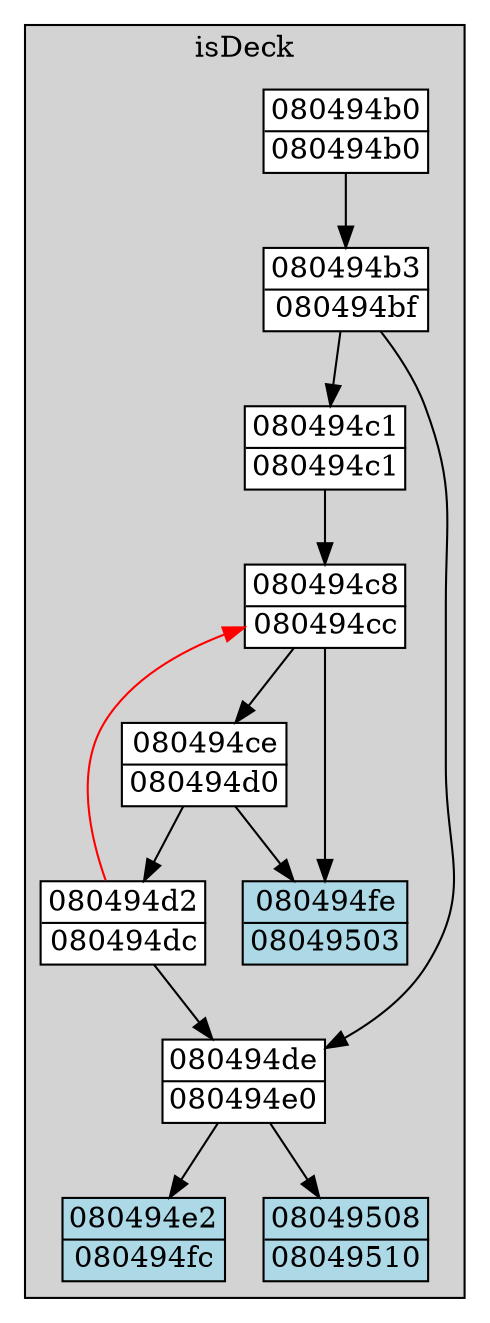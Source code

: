 digraph G {
node[fillcolor=white style="filled,solid" shape=none margin=0];
"080494b0" -> "080494b3";
"080494b3" -> "080494c1";
"080494b3" -> "080494de";
"080494d2" -> "080494c8" [color=red constraint=false];
"080494d2" -> "080494de";
"080494c8" -> "080494ce";
"080494c8" -> "080494fe";
"080494de" -> "080494e2";
"080494de" -> "08049508";
"080494ce" -> "080494d2";
"080494ce" -> "080494fe";
"080494c1" -> "080494c8";
subgraph "cluster_isDeck" {
  style="filled,solid";
  color=black;
  fillcolor=lightgrey;
  label="isDeck";"080494fe" [label=<<TABLE BORDER="1" CELLBORDER="0" CELLSPACING="0"><TR><TD>080494fe</TD></TR><HR/><TR><TD>08049503</TD></TR></TABLE>> fillcolor=lightblue];
  "08049508" [label=<<TABLE BORDER="1" CELLBORDER="0" CELLSPACING="0"><TR><TD>08049508</TD></TR><HR/><TR><TD>08049510</TD></TR></TABLE>> fillcolor=lightblue];
  "080494e2" [label=<<TABLE BORDER="1" CELLBORDER="0" CELLSPACING="0"><TR><TD>080494e2</TD></TR><HR/><TR><TD>080494fc</TD></TR></TABLE>> fillcolor=lightblue];
  "080494de" [label=<<TABLE BORDER="1" CELLBORDER="0" CELLSPACING="0"><TR><TD>080494de</TD></TR><HR/><TR><TD>080494e0</TD></TR></TABLE>>];
  "080494d2" [label=<<TABLE BORDER="1" CELLBORDER="0" CELLSPACING="0"><TR><TD>080494d2</TD></TR><HR/><TR><TD>080494dc</TD></TR></TABLE>>];
  "080494ce" [label=<<TABLE BORDER="1" CELLBORDER="0" CELLSPACING="0"><TR><TD>080494ce</TD></TR><HR/><TR><TD>080494d0</TD></TR></TABLE>>];
  "080494c8" [label=<<TABLE BORDER="1" CELLBORDER="0" CELLSPACING="0"><TR><TD>080494c8</TD></TR><HR/><TR><TD>080494cc</TD></TR></TABLE>>];
  "080494c1" [label=<<TABLE BORDER="1" CELLBORDER="0" CELLSPACING="0"><TR><TD>080494c1</TD></TR><HR/><TR><TD>080494c1</TD></TR></TABLE>>];
  "080494b3" [label=<<TABLE BORDER="1" CELLBORDER="0" CELLSPACING="0"><TR><TD>080494b3</TD></TR><HR/><TR><TD>080494bf</TD></TR></TABLE>>];
  "080494b0" [label=<<TABLE BORDER="1" CELLBORDER="0" CELLSPACING="0"><TR><TD>080494b0</TD></TR><HR/><TR><TD>080494b0</TD></TR></TABLE>>];
  }

}